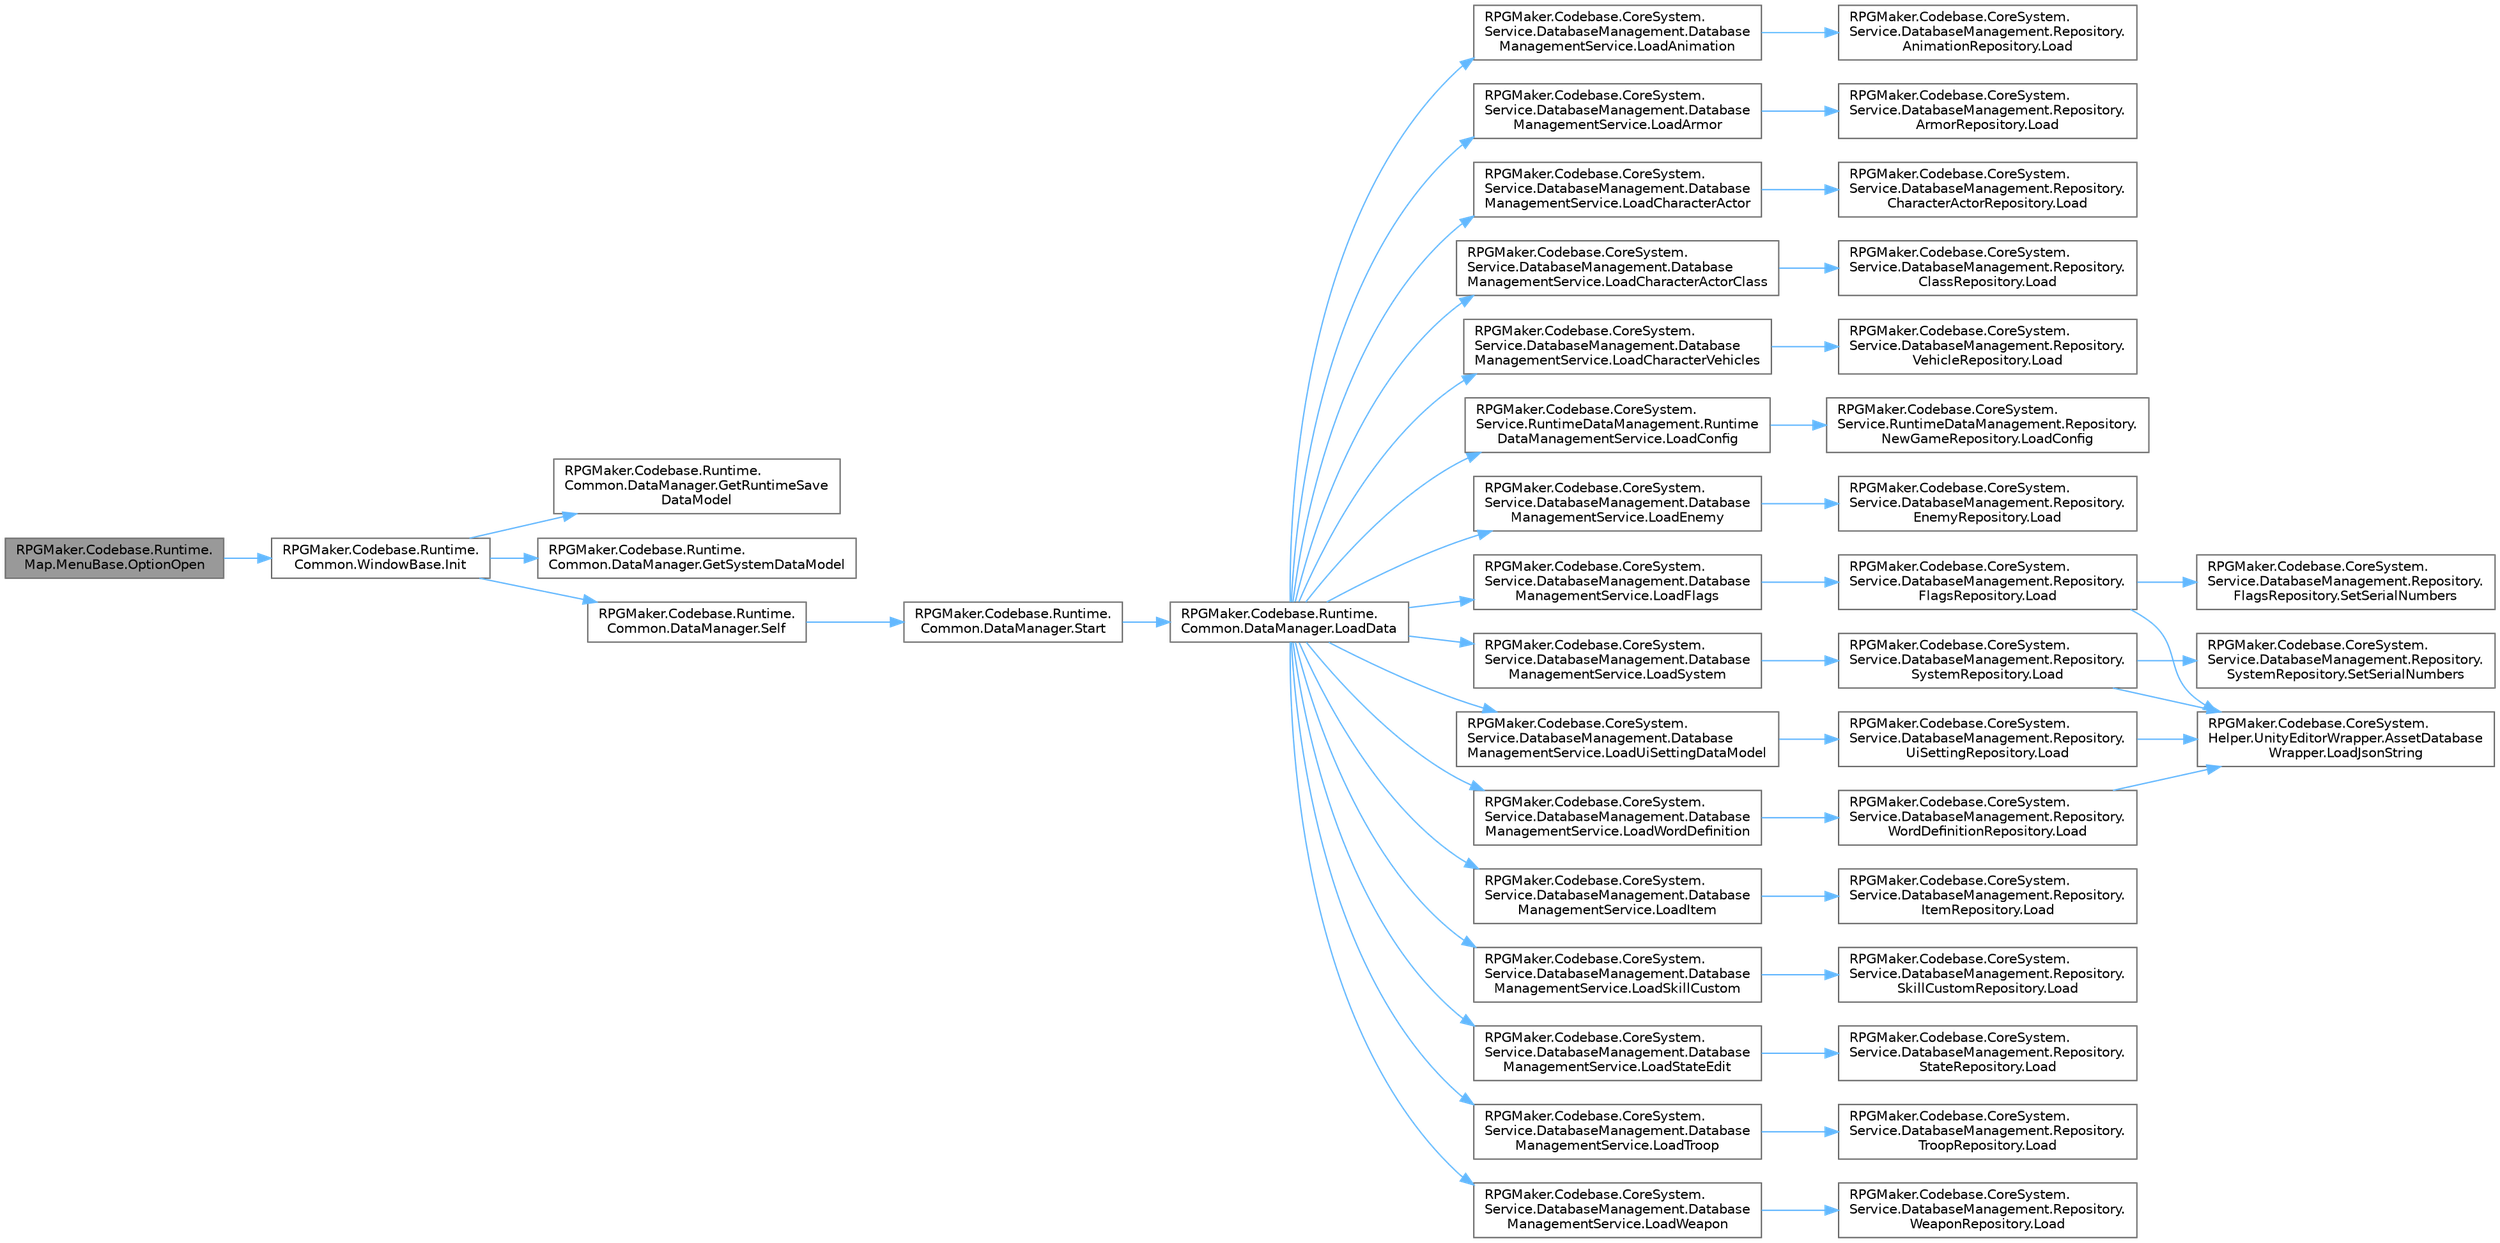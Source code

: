 digraph "RPGMaker.Codebase.Runtime.Map.MenuBase.OptionOpen"
{
 // LATEX_PDF_SIZE
  bgcolor="transparent";
  edge [fontname=Helvetica,fontsize=10,labelfontname=Helvetica,labelfontsize=10];
  node [fontname=Helvetica,fontsize=10,shape=box,height=0.2,width=0.4];
  rankdir="LR";
  Node1 [id="Node000001",label="RPGMaker.Codebase.Runtime.\lMap.MenuBase.OptionOpen",height=0.2,width=0.4,color="gray40", fillcolor="grey60", style="filled", fontcolor="black",tooltip="オプションを表示する"];
  Node1 -> Node2 [id="edge1_Node000001_Node000002",color="steelblue1",style="solid",tooltip=" "];
  Node2 [id="Node000002",label="RPGMaker.Codebase.Runtime.\lCommon.WindowBase.Init",height=0.2,width=0.4,color="grey40", fillcolor="white", style="filled",URL="$d4/d52/class_r_p_g_maker_1_1_codebase_1_1_runtime_1_1_common_1_1_window_base.html#a8fa566df21c304a9028269d880911028",tooltip=" "];
  Node2 -> Node3 [id="edge2_Node000002_Node000003",color="steelblue1",style="solid",tooltip=" "];
  Node3 [id="Node000003",label="RPGMaker.Codebase.Runtime.\lCommon.DataManager.GetRuntimeSave\lDataModel",height=0.2,width=0.4,color="grey40", fillcolor="white", style="filled",URL="$d5/d08/class_r_p_g_maker_1_1_codebase_1_1_runtime_1_1_common_1_1_data_manager.html#aa008ccb1bfddc97c2c6618cfe1fe9ab9",tooltip=" "];
  Node2 -> Node4 [id="edge3_Node000002_Node000004",color="steelblue1",style="solid",tooltip=" "];
  Node4 [id="Node000004",label="RPGMaker.Codebase.Runtime.\lCommon.DataManager.GetSystemDataModel",height=0.2,width=0.4,color="grey40", fillcolor="white", style="filled",URL="$d5/d08/class_r_p_g_maker_1_1_codebase_1_1_runtime_1_1_common_1_1_data_manager.html#acdc0251471c3db50b36db22a1f9b9d83",tooltip=" "];
  Node2 -> Node5 [id="edge4_Node000002_Node000005",color="steelblue1",style="solid",tooltip=" "];
  Node5 [id="Node000005",label="RPGMaker.Codebase.Runtime.\lCommon.DataManager.Self",height=0.2,width=0.4,color="grey40", fillcolor="white", style="filled",URL="$d5/d08/class_r_p_g_maker_1_1_codebase_1_1_runtime_1_1_common_1_1_data_manager.html#a8f0a40fd71fe0a873d1905e106299934",tooltip=" "];
  Node5 -> Node6 [id="edge5_Node000005_Node000006",color="steelblue1",style="solid",tooltip=" "];
  Node6 [id="Node000006",label="RPGMaker.Codebase.Runtime.\lCommon.DataManager.Start",height=0.2,width=0.4,color="grey40", fillcolor="white", style="filled",URL="$d5/d08/class_r_p_g_maker_1_1_codebase_1_1_runtime_1_1_common_1_1_data_manager.html#ace8f5b29b336a071e6383ecdbe0f85c5",tooltip=" "];
  Node6 -> Node7 [id="edge6_Node000006_Node000007",color="steelblue1",style="solid",tooltip=" "];
  Node7 [id="Node000007",label="RPGMaker.Codebase.Runtime.\lCommon.DataManager.LoadData",height=0.2,width=0.4,color="grey40", fillcolor="white", style="filled",URL="$d5/d08/class_r_p_g_maker_1_1_codebase_1_1_runtime_1_1_common_1_1_data_manager.html#a42e1175b0a1dc3a225503e007043dc86",tooltip=" "];
  Node7 -> Node8 [id="edge7_Node000007_Node000008",color="steelblue1",style="solid",tooltip=" "];
  Node8 [id="Node000008",label="RPGMaker.Codebase.CoreSystem.\lService.DatabaseManagement.Database\lManagementService.LoadAnimation",height=0.2,width=0.4,color="grey40", fillcolor="white", style="filled",URL="$db/db0/class_r_p_g_maker_1_1_codebase_1_1_core_system_1_1_service_1_1_database_management_1_1_database_management_service.html#a24090092bb5f0e3f1a7f6d136a10cd22",tooltip=" "];
  Node8 -> Node9 [id="edge8_Node000008_Node000009",color="steelblue1",style="solid",tooltip=" "];
  Node9 [id="Node000009",label="RPGMaker.Codebase.CoreSystem.\lService.DatabaseManagement.Repository.\lAnimationRepository.Load",height=0.2,width=0.4,color="grey40", fillcolor="white", style="filled",URL="$d5/deb/class_r_p_g_maker_1_1_codebase_1_1_core_system_1_1_service_1_1_database_management_1_1_repository_1_1_animation_repository.html#a57c3d4731e6bfd18e15070a940e881f4",tooltip="読込"];
  Node7 -> Node10 [id="edge9_Node000007_Node000010",color="steelblue1",style="solid",tooltip=" "];
  Node10 [id="Node000010",label="RPGMaker.Codebase.CoreSystem.\lService.DatabaseManagement.Database\lManagementService.LoadArmor",height=0.2,width=0.4,color="grey40", fillcolor="white", style="filled",URL="$db/db0/class_r_p_g_maker_1_1_codebase_1_1_core_system_1_1_service_1_1_database_management_1_1_database_management_service.html#aa2e210bbbaf85d6ed1f74aa1170b786a",tooltip=" "];
  Node10 -> Node11 [id="edge10_Node000010_Node000011",color="steelblue1",style="solid",tooltip=" "];
  Node11 [id="Node000011",label="RPGMaker.Codebase.CoreSystem.\lService.DatabaseManagement.Repository.\lArmorRepository.Load",height=0.2,width=0.4,color="grey40", fillcolor="white", style="filled",URL="$d5/d5e/class_r_p_g_maker_1_1_codebase_1_1_core_system_1_1_service_1_1_database_management_1_1_repository_1_1_armor_repository.html#abae8269b1a2721fce734183fcc5f5205",tooltip=" "];
  Node7 -> Node12 [id="edge11_Node000007_Node000012",color="steelblue1",style="solid",tooltip=" "];
  Node12 [id="Node000012",label="RPGMaker.Codebase.CoreSystem.\lService.DatabaseManagement.Database\lManagementService.LoadCharacterActor",height=0.2,width=0.4,color="grey40", fillcolor="white", style="filled",URL="$db/db0/class_r_p_g_maker_1_1_codebase_1_1_core_system_1_1_service_1_1_database_management_1_1_database_management_service.html#afa56ff9a916ba5265719f6be7f2330e2",tooltip=" "];
  Node12 -> Node13 [id="edge12_Node000012_Node000013",color="steelblue1",style="solid",tooltip=" "];
  Node13 [id="Node000013",label="RPGMaker.Codebase.CoreSystem.\lService.DatabaseManagement.Repository.\lCharacterActorRepository.Load",height=0.2,width=0.4,color="grey40", fillcolor="white", style="filled",URL="$dc/d27/class_r_p_g_maker_1_1_codebase_1_1_core_system_1_1_service_1_1_database_management_1_1_repositor67544213d6af3013901ca89c3e4d5d21.html#a922f2ea3a0cd4543a7df7c51ed065242",tooltip=" "];
  Node7 -> Node14 [id="edge13_Node000007_Node000014",color="steelblue1",style="solid",tooltip=" "];
  Node14 [id="Node000014",label="RPGMaker.Codebase.CoreSystem.\lService.DatabaseManagement.Database\lManagementService.LoadCharacterActorClass",height=0.2,width=0.4,color="grey40", fillcolor="white", style="filled",URL="$db/db0/class_r_p_g_maker_1_1_codebase_1_1_core_system_1_1_service_1_1_database_management_1_1_database_management_service.html#a83d7b02d93737cf99a9e1b670f8fe4ea",tooltip=" "];
  Node14 -> Node15 [id="edge14_Node000014_Node000015",color="steelblue1",style="solid",tooltip=" "];
  Node15 [id="Node000015",label="RPGMaker.Codebase.CoreSystem.\lService.DatabaseManagement.Repository.\lClassRepository.Load",height=0.2,width=0.4,color="grey40", fillcolor="white", style="filled",URL="$d5/df3/class_r_p_g_maker_1_1_codebase_1_1_core_system_1_1_service_1_1_database_management_1_1_repository_1_1_class_repository.html#a68866c3982e5015e3aa1d0ff8b0e5767",tooltip=" "];
  Node7 -> Node16 [id="edge15_Node000007_Node000016",color="steelblue1",style="solid",tooltip=" "];
  Node16 [id="Node000016",label="RPGMaker.Codebase.CoreSystem.\lService.DatabaseManagement.Database\lManagementService.LoadCharacterVehicles",height=0.2,width=0.4,color="grey40", fillcolor="white", style="filled",URL="$db/db0/class_r_p_g_maker_1_1_codebase_1_1_core_system_1_1_service_1_1_database_management_1_1_database_management_service.html#a0b003a876f01ec9a754241a3df3836fc",tooltip=" "];
  Node16 -> Node17 [id="edge16_Node000016_Node000017",color="steelblue1",style="solid",tooltip=" "];
  Node17 [id="Node000017",label="RPGMaker.Codebase.CoreSystem.\lService.DatabaseManagement.Repository.\lVehicleRepository.Load",height=0.2,width=0.4,color="grey40", fillcolor="white", style="filled",URL="$dc/dcd/class_r_p_g_maker_1_1_codebase_1_1_core_system_1_1_service_1_1_database_management_1_1_repository_1_1_vehicle_repository.html#a15d84b4ebddf2ff353260ef2473589e6",tooltip=" "];
  Node7 -> Node18 [id="edge17_Node000007_Node000018",color="steelblue1",style="solid",tooltip=" "];
  Node18 [id="Node000018",label="RPGMaker.Codebase.CoreSystem.\lService.RuntimeDataManagement.Runtime\lDataManagementService.LoadConfig",height=0.2,width=0.4,color="grey40", fillcolor="white", style="filled",URL="$db/d7b/class_r_p_g_maker_1_1_codebase_1_1_core_system_1_1_service_1_1_runtime_data_management_1_1_runtime_data_management_service.html#a5d406eddf4f7129bc0a84639c9bffcbd",tooltip=" "];
  Node18 -> Node19 [id="edge18_Node000018_Node000019",color="steelblue1",style="solid",tooltip=" "];
  Node19 [id="Node000019",label="RPGMaker.Codebase.CoreSystem.\lService.RuntimeDataManagement.Repository.\lNewGameRepository.LoadConfig",height=0.2,width=0.4,color="grey40", fillcolor="white", style="filled",URL="$d5/d7b/class_r_p_g_maker_1_1_codebase_1_1_core_system_1_1_service_1_1_runtime_data_management_1_1_repository_1_1_new_game_repository.html#a49734fde3bf86a845b6d4757ac5a250c",tooltip="configの読み込み"];
  Node7 -> Node20 [id="edge19_Node000007_Node000020",color="steelblue1",style="solid",tooltip=" "];
  Node20 [id="Node000020",label="RPGMaker.Codebase.CoreSystem.\lService.DatabaseManagement.Database\lManagementService.LoadEnemy",height=0.2,width=0.4,color="grey40", fillcolor="white", style="filled",URL="$db/db0/class_r_p_g_maker_1_1_codebase_1_1_core_system_1_1_service_1_1_database_management_1_1_database_management_service.html#a56946e6c58a5ec0f4641533476d5982c",tooltip=" "];
  Node20 -> Node21 [id="edge20_Node000020_Node000021",color="steelblue1",style="solid",tooltip=" "];
  Node21 [id="Node000021",label="RPGMaker.Codebase.CoreSystem.\lService.DatabaseManagement.Repository.\lEnemyRepository.Load",height=0.2,width=0.4,color="grey40", fillcolor="white", style="filled",URL="$d4/d59/class_r_p_g_maker_1_1_codebase_1_1_core_system_1_1_service_1_1_database_management_1_1_repository_1_1_enemy_repository.html#a4c469baf54782a4c3411f345784e7f5c",tooltip=" "];
  Node7 -> Node22 [id="edge21_Node000007_Node000022",color="steelblue1",style="solid",tooltip=" "];
  Node22 [id="Node000022",label="RPGMaker.Codebase.CoreSystem.\lService.DatabaseManagement.Database\lManagementService.LoadFlags",height=0.2,width=0.4,color="grey40", fillcolor="white", style="filled",URL="$db/db0/class_r_p_g_maker_1_1_codebase_1_1_core_system_1_1_service_1_1_database_management_1_1_database_management_service.html#a5eb2954667a7f994c25194d12c5a2602",tooltip=" "];
  Node22 -> Node23 [id="edge22_Node000022_Node000023",color="steelblue1",style="solid",tooltip=" "];
  Node23 [id="Node000023",label="RPGMaker.Codebase.CoreSystem.\lService.DatabaseManagement.Repository.\lFlagsRepository.Load",height=0.2,width=0.4,color="grey40", fillcolor="white", style="filled",URL="$dd/db4/class_r_p_g_maker_1_1_codebase_1_1_core_system_1_1_service_1_1_database_management_1_1_repository_1_1_flags_repository.html#a0410340db193ba2dd6d34cbbc9de1925",tooltip=" "];
  Node23 -> Node24 [id="edge23_Node000023_Node000024",color="steelblue1",style="solid",tooltip=" "];
  Node24 [id="Node000024",label="RPGMaker.Codebase.CoreSystem.\lHelper.UnityEditorWrapper.AssetDatabase\lWrapper.LoadJsonString",height=0.2,width=0.4,color="grey40", fillcolor="white", style="filled",URL="$d9/d20/class_r_p_g_maker_1_1_codebase_1_1_core_system_1_1_helper_1_1_unity_editor_wrapper_1_1_asset_database_wrapper.html#ab1557b81ee60a7dc4f85349106fe4244",tooltip=" "];
  Node23 -> Node25 [id="edge24_Node000023_Node000025",color="steelblue1",style="solid",tooltip=" "];
  Node25 [id="Node000025",label="RPGMaker.Codebase.CoreSystem.\lService.DatabaseManagement.Repository.\lFlagsRepository.SetSerialNumbers",height=0.2,width=0.4,color="grey40", fillcolor="white", style="filled",URL="$dd/db4/class_r_p_g_maker_1_1_codebase_1_1_core_system_1_1_service_1_1_database_management_1_1_repository_1_1_flags_repository.html#a10a266f539262611885aa217176790b3",tooltip=" "];
  Node7 -> Node26 [id="edge25_Node000007_Node000026",color="steelblue1",style="solid",tooltip=" "];
  Node26 [id="Node000026",label="RPGMaker.Codebase.CoreSystem.\lService.DatabaseManagement.Database\lManagementService.LoadItem",height=0.2,width=0.4,color="grey40", fillcolor="white", style="filled",URL="$db/db0/class_r_p_g_maker_1_1_codebase_1_1_core_system_1_1_service_1_1_database_management_1_1_database_management_service.html#a0447e9903c05f13e630c3523647e80a4",tooltip=" "];
  Node26 -> Node27 [id="edge26_Node000026_Node000027",color="steelblue1",style="solid",tooltip=" "];
  Node27 [id="Node000027",label="RPGMaker.Codebase.CoreSystem.\lService.DatabaseManagement.Repository.\lItemRepository.Load",height=0.2,width=0.4,color="grey40", fillcolor="white", style="filled",URL="$dd/d1d/class_r_p_g_maker_1_1_codebase_1_1_core_system_1_1_service_1_1_database_management_1_1_repository_1_1_item_repository.html#a46360e92f219e5394a8c6e09b8424ac4",tooltip=" "];
  Node7 -> Node28 [id="edge27_Node000007_Node000028",color="steelblue1",style="solid",tooltip=" "];
  Node28 [id="Node000028",label="RPGMaker.Codebase.CoreSystem.\lService.DatabaseManagement.Database\lManagementService.LoadSkillCustom",height=0.2,width=0.4,color="grey40", fillcolor="white", style="filled",URL="$db/db0/class_r_p_g_maker_1_1_codebase_1_1_core_system_1_1_service_1_1_database_management_1_1_database_management_service.html#a10afc5f75507a17db5197e23a2cdd4cc",tooltip=" "];
  Node28 -> Node29 [id="edge28_Node000028_Node000029",color="steelblue1",style="solid",tooltip=" "];
  Node29 [id="Node000029",label="RPGMaker.Codebase.CoreSystem.\lService.DatabaseManagement.Repository.\lSkillCustomRepository.Load",height=0.2,width=0.4,color="grey40", fillcolor="white", style="filled",URL="$df/d9d/class_r_p_g_maker_1_1_codebase_1_1_core_system_1_1_service_1_1_database_management_1_1_repository_1_1_skill_custom_repository.html#ae8576dea83a59030d096cb450316877a",tooltip=" "];
  Node7 -> Node30 [id="edge29_Node000007_Node000030",color="steelblue1",style="solid",tooltip=" "];
  Node30 [id="Node000030",label="RPGMaker.Codebase.CoreSystem.\lService.DatabaseManagement.Database\lManagementService.LoadStateEdit",height=0.2,width=0.4,color="grey40", fillcolor="white", style="filled",URL="$db/db0/class_r_p_g_maker_1_1_codebase_1_1_core_system_1_1_service_1_1_database_management_1_1_database_management_service.html#a2fa87c0d4f1431414d67e4943a14ae56",tooltip=" "];
  Node30 -> Node31 [id="edge30_Node000030_Node000031",color="steelblue1",style="solid",tooltip=" "];
  Node31 [id="Node000031",label="RPGMaker.Codebase.CoreSystem.\lService.DatabaseManagement.Repository.\lStateRepository.Load",height=0.2,width=0.4,color="grey40", fillcolor="white", style="filled",URL="$d0/d34/class_r_p_g_maker_1_1_codebase_1_1_core_system_1_1_service_1_1_database_management_1_1_repository_1_1_state_repository.html#ae700731c7143cb48f543dce028e3b808",tooltip=" "];
  Node7 -> Node32 [id="edge31_Node000007_Node000032",color="steelblue1",style="solid",tooltip=" "];
  Node32 [id="Node000032",label="RPGMaker.Codebase.CoreSystem.\lService.DatabaseManagement.Database\lManagementService.LoadSystem",height=0.2,width=0.4,color="grey40", fillcolor="white", style="filled",URL="$db/db0/class_r_p_g_maker_1_1_codebase_1_1_core_system_1_1_service_1_1_database_management_1_1_database_management_service.html#ab14ced87348b79b244d7a5d975e80d25",tooltip=" "];
  Node32 -> Node33 [id="edge32_Node000032_Node000033",color="steelblue1",style="solid",tooltip=" "];
  Node33 [id="Node000033",label="RPGMaker.Codebase.CoreSystem.\lService.DatabaseManagement.Repository.\lSystemRepository.Load",height=0.2,width=0.4,color="grey40", fillcolor="white", style="filled",URL="$d6/d55/class_r_p_g_maker_1_1_codebase_1_1_core_system_1_1_service_1_1_database_management_1_1_repository_1_1_system_repository.html#a6d927c51392219fbfa48ae9c798c39d6",tooltip=" "];
  Node33 -> Node24 [id="edge33_Node000033_Node000024",color="steelblue1",style="solid",tooltip=" "];
  Node33 -> Node34 [id="edge34_Node000033_Node000034",color="steelblue1",style="solid",tooltip=" "];
  Node34 [id="Node000034",label="RPGMaker.Codebase.CoreSystem.\lService.DatabaseManagement.Repository.\lSystemRepository.SetSerialNumbers",height=0.2,width=0.4,color="grey40", fillcolor="white", style="filled",URL="$d6/d55/class_r_p_g_maker_1_1_codebase_1_1_core_system_1_1_service_1_1_database_management_1_1_repository_1_1_system_repository.html#ab6443a80e6b601514993f1ae8a7ffc1a",tooltip=" "];
  Node7 -> Node35 [id="edge35_Node000007_Node000035",color="steelblue1",style="solid",tooltip=" "];
  Node35 [id="Node000035",label="RPGMaker.Codebase.CoreSystem.\lService.DatabaseManagement.Database\lManagementService.LoadTroop",height=0.2,width=0.4,color="grey40", fillcolor="white", style="filled",URL="$db/db0/class_r_p_g_maker_1_1_codebase_1_1_core_system_1_1_service_1_1_database_management_1_1_database_management_service.html#a3f54f10563c3611839ddd3dfa5b65c13",tooltip=" "];
  Node35 -> Node36 [id="edge36_Node000035_Node000036",color="steelblue1",style="solid",tooltip=" "];
  Node36 [id="Node000036",label="RPGMaker.Codebase.CoreSystem.\lService.DatabaseManagement.Repository.\lTroopRepository.Load",height=0.2,width=0.4,color="grey40", fillcolor="white", style="filled",URL="$d6/d3e/class_r_p_g_maker_1_1_codebase_1_1_core_system_1_1_service_1_1_database_management_1_1_repository_1_1_troop_repository.html#a1568465e84b17234f4bd5c53981bf94e",tooltip=" "];
  Node7 -> Node37 [id="edge37_Node000007_Node000037",color="steelblue1",style="solid",tooltip=" "];
  Node37 [id="Node000037",label="RPGMaker.Codebase.CoreSystem.\lService.DatabaseManagement.Database\lManagementService.LoadUiSettingDataModel",height=0.2,width=0.4,color="grey40", fillcolor="white", style="filled",URL="$db/db0/class_r_p_g_maker_1_1_codebase_1_1_core_system_1_1_service_1_1_database_management_1_1_database_management_service.html#ad73cc18191cf3d29c31d27f90e712965",tooltip=" "];
  Node37 -> Node38 [id="edge38_Node000037_Node000038",color="steelblue1",style="solid",tooltip=" "];
  Node38 [id="Node000038",label="RPGMaker.Codebase.CoreSystem.\lService.DatabaseManagement.Repository.\lUiSettingRepository.Load",height=0.2,width=0.4,color="grey40", fillcolor="white", style="filled",URL="$de/d41/class_r_p_g_maker_1_1_codebase_1_1_core_system_1_1_service_1_1_database_management_1_1_repository_1_1_ui_setting_repository.html#ac1cdb3a6a832b108f7c8029b1e573402",tooltip=" "];
  Node38 -> Node24 [id="edge39_Node000038_Node000024",color="steelblue1",style="solid",tooltip=" "];
  Node7 -> Node39 [id="edge40_Node000007_Node000039",color="steelblue1",style="solid",tooltip=" "];
  Node39 [id="Node000039",label="RPGMaker.Codebase.CoreSystem.\lService.DatabaseManagement.Database\lManagementService.LoadWeapon",height=0.2,width=0.4,color="grey40", fillcolor="white", style="filled",URL="$db/db0/class_r_p_g_maker_1_1_codebase_1_1_core_system_1_1_service_1_1_database_management_1_1_database_management_service.html#a14b53a047484b6c81f8e570ff47134af",tooltip=" "];
  Node39 -> Node40 [id="edge41_Node000039_Node000040",color="steelblue1",style="solid",tooltip=" "];
  Node40 [id="Node000040",label="RPGMaker.Codebase.CoreSystem.\lService.DatabaseManagement.Repository.\lWeaponRepository.Load",height=0.2,width=0.4,color="grey40", fillcolor="white", style="filled",URL="$de/d23/class_r_p_g_maker_1_1_codebase_1_1_core_system_1_1_service_1_1_database_management_1_1_repository_1_1_weapon_repository.html#a234682fdd452ea066e287d631bf73fb1",tooltip=" "];
  Node7 -> Node41 [id="edge42_Node000007_Node000041",color="steelblue1",style="solid",tooltip=" "];
  Node41 [id="Node000041",label="RPGMaker.Codebase.CoreSystem.\lService.DatabaseManagement.Database\lManagementService.LoadWordDefinition",height=0.2,width=0.4,color="grey40", fillcolor="white", style="filled",URL="$db/db0/class_r_p_g_maker_1_1_codebase_1_1_core_system_1_1_service_1_1_database_management_1_1_database_management_service.html#a293b136d822c9c73495b354502306eb1",tooltip=" "];
  Node41 -> Node42 [id="edge43_Node000041_Node000042",color="steelblue1",style="solid",tooltip=" "];
  Node42 [id="Node000042",label="RPGMaker.Codebase.CoreSystem.\lService.DatabaseManagement.Repository.\lWordDefinitionRepository.Load",height=0.2,width=0.4,color="grey40", fillcolor="white", style="filled",URL="$d0/d25/class_r_p_g_maker_1_1_codebase_1_1_core_system_1_1_service_1_1_database_management_1_1_repositor810f9e3871d1afeaa788d9c5df5cdd13.html#a22cf8097c61cc9eed93d23acbe6c57d1",tooltip=" "];
  Node42 -> Node24 [id="edge44_Node000042_Node000024",color="steelblue1",style="solid",tooltip=" "];
}
